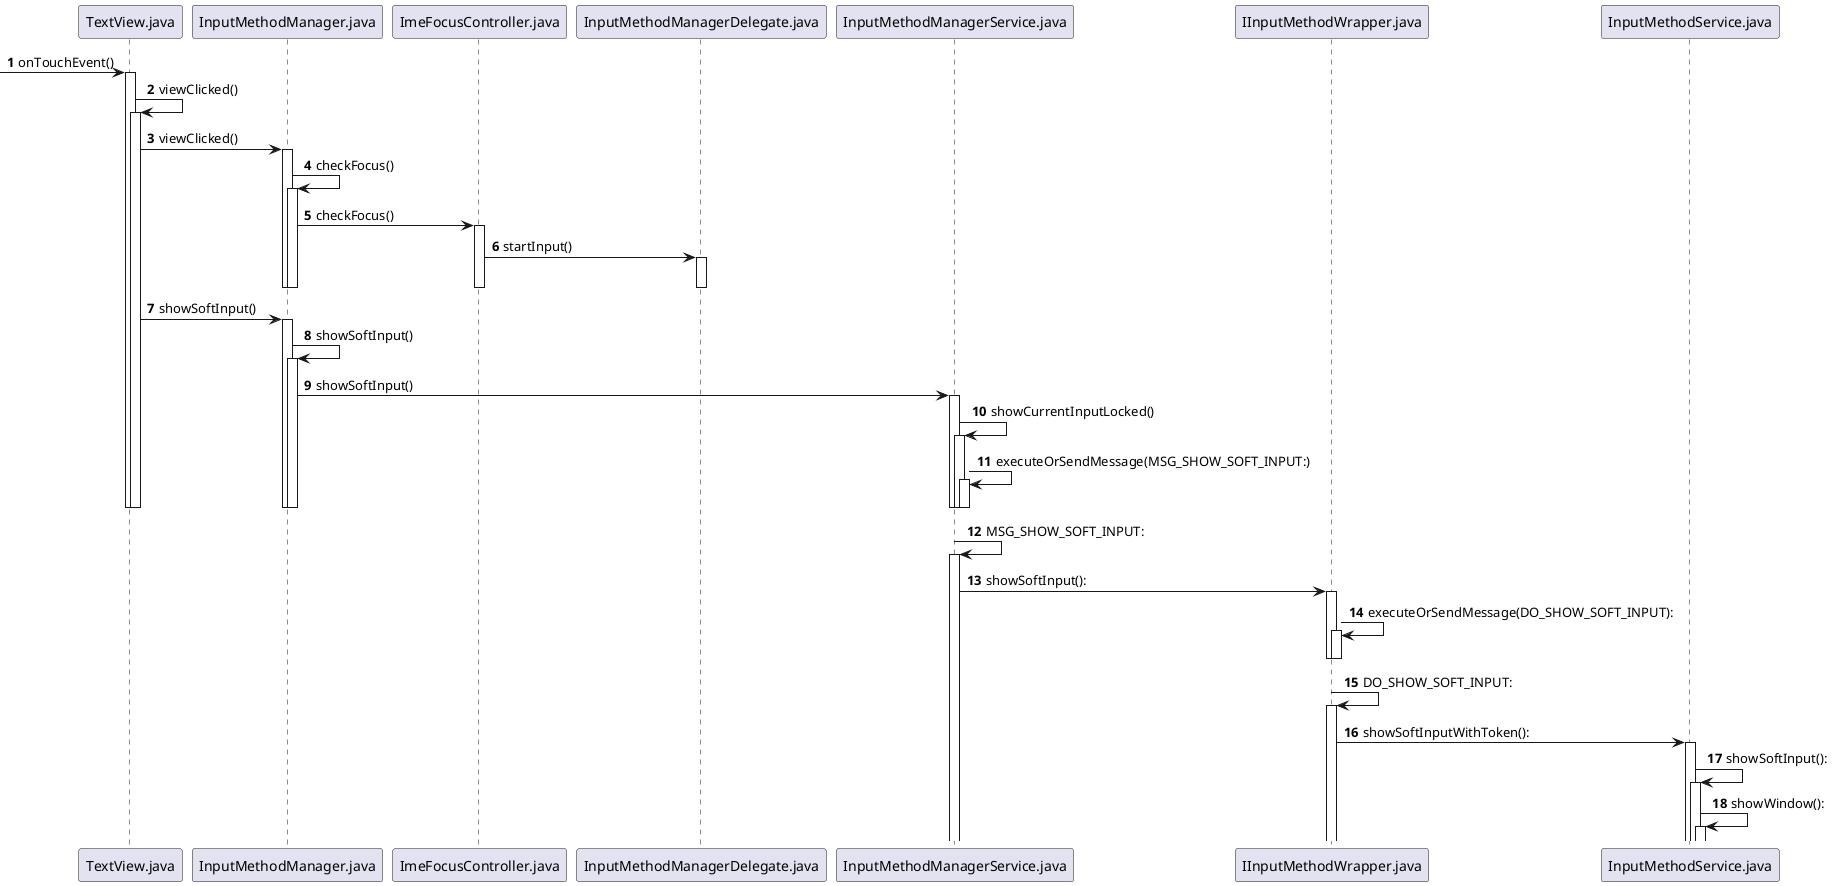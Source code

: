@startuml
'https://plantuml.com/sequence-diagram

autonumber

 -> TextView.java: onTouchEvent()
activate TextView.java
TextView.java -> TextView.java: viewClicked()
activate TextView.java
TextView.java -> InputMethodManager.java: viewClicked()
activate InputMethodManager.java
InputMethodManager.java -> InputMethodManager.java: checkFocus()
activate InputMethodManager.java
InputMethodManager.java -> ImeFocusController.java: checkFocus()
activate ImeFocusController.java
ImeFocusController.java -> InputMethodManagerDelegate.java: startInput()
activate InputMethodManagerDelegate.java
deactivate InputMethodManagerDelegate.java
deactivate ImeFocusController.java
deactivate InputMethodManager.java
deactivate InputMethodManager.java
TextView.java -> InputMethodManager.java: showSoftInput()
activate InputMethodManager.java
InputMethodManager.java -> InputMethodManager.java: showSoftInput()
activate InputMethodManager.java
InputMethodManager.java -> InputMethodManagerService.java: showSoftInput()
activate InputMethodManagerService.java
InputMethodManagerService.java -> InputMethodManagerService.java: showCurrentInputLocked()
activate InputMethodManagerService.java
InputMethodManagerService.java -> InputMethodManagerService.java: executeOrSendMessage(MSG_SHOW_SOFT_INPUT:)
activate InputMethodManagerService.java
deactivate InputMethodManagerService.java
deactivate InputMethodManagerService.java
deactivate InputMethodManagerService.java
deactivate InputMethodManager.java
deactivate InputMethodManager.java
deactivate TextView.java
deactivate TextView.java
InputMethodManagerService.java -> InputMethodManagerService.java: MSG_SHOW_SOFT_INPUT:
activate InputMethodManagerService.java
InputMethodManagerService.java -> IInputMethodWrapper.java: showSoftInput():
activate IInputMethodWrapper.java
IInputMethodWrapper.java -> IInputMethodWrapper.java: executeOrSendMessage(DO_SHOW_SOFT_INPUT):
activate IInputMethodWrapper.java
deactivate IInputMethodWrapper.java
deactivate IInputMethodWrapper.java
IInputMethodWrapper.java -> IInputMethodWrapper.java: DO_SHOW_SOFT_INPUT:
activate IInputMethodWrapper.java
IInputMethodWrapper.java -> InputMethodService.java: showSoftInputWithToken():
activate InputMethodService.java
InputMethodService.java -> InputMethodService.java: showSoftInput():
activate InputMethodService.java
InputMethodService.java -> InputMethodService.java: showWindow():
activate InputMethodService.java



@enduml